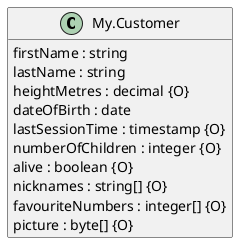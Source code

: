 @startuml
hide <<Method>> circle
hide <<Response>> circle
hide <<Parameter>> circle
hide empty methods
hide empty fields
set namespaceSeparator none

class "My.Customer" {
  firstName : string
  lastName : string
  heightMetres : decimal {O}
  dateOfBirth : date
  lastSessionTime : timestamp {O}
  numberOfChildren : integer {O}
  alive : boolean {O}
  nicknames : string[] {O}
  favouriteNumbers : integer[] {O}
  picture : byte[] {O}
}

@enduml
